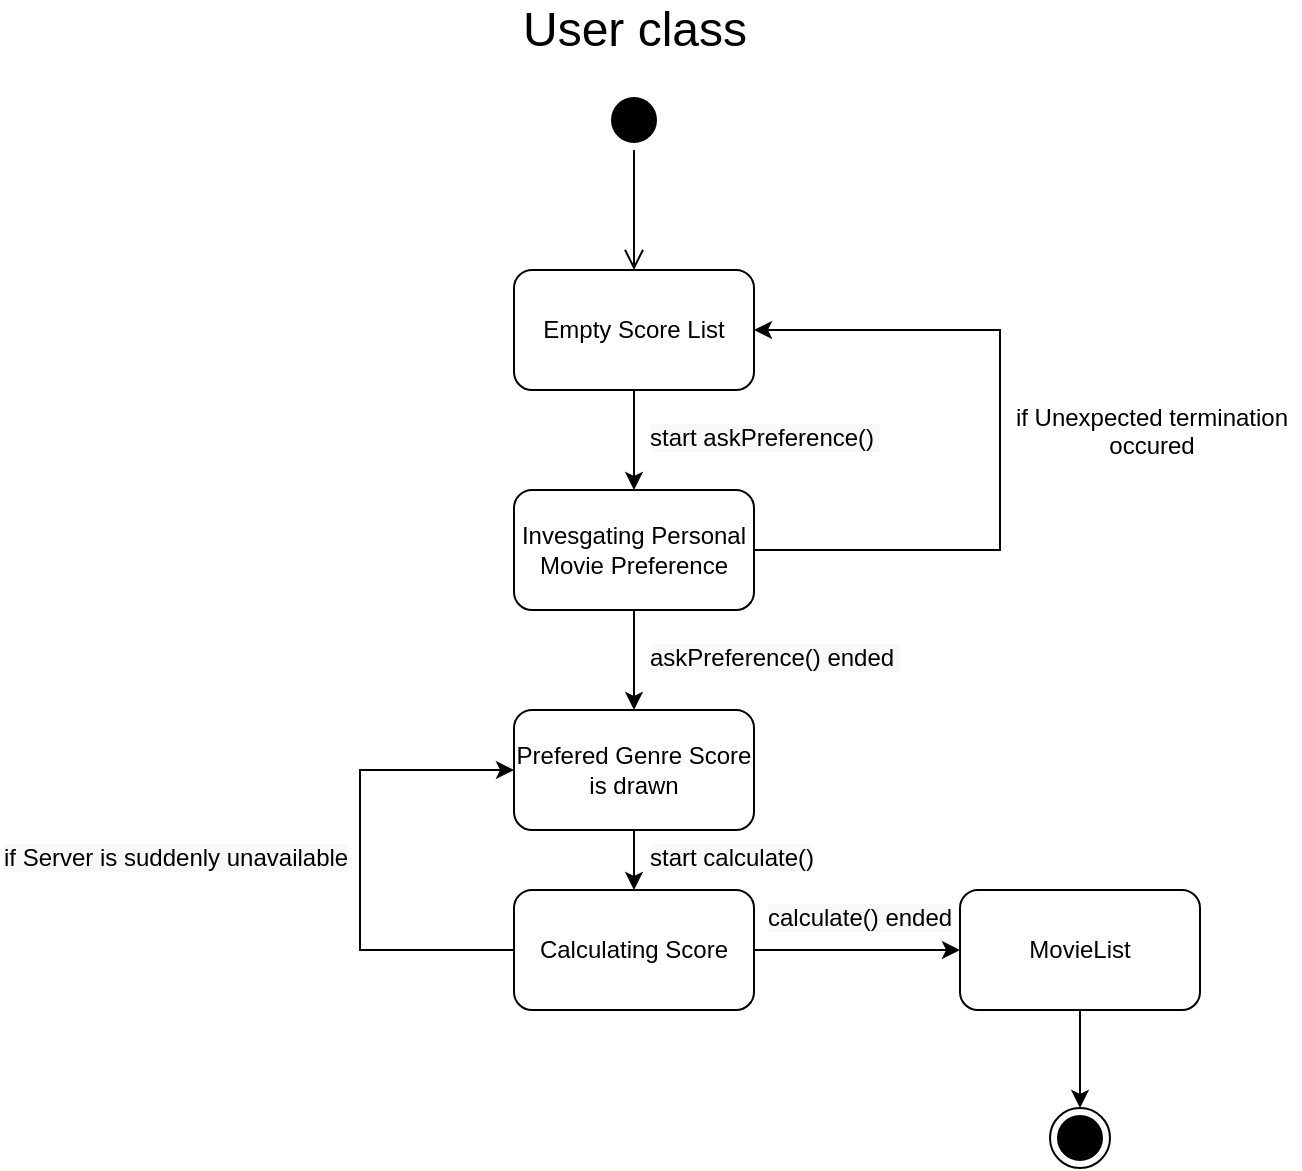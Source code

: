 <mxfile version="14.5.1" type="device" pages="3"><diagram id="JLu0gfOX7xaMHAZME9z_" name="Page-1"><mxGraphModel dx="1146" dy="567" grid="1" gridSize="10" guides="1" tooltips="1" connect="1" arrows="1" fold="1" page="1" pageScale="1" pageWidth="827" pageHeight="1169" math="0" shadow="0"><root><mxCell id="0"/><mxCell id="1" parent="0"/><mxCell id="Tg82wD6R6CvKLoS5Acai-1" value="" style="ellipse;html=1;shape=startState;fillColor=#000000;" parent="1" vertex="1"><mxGeometry x="422" y="130" width="30" height="30" as="geometry"/></mxCell><mxCell id="Tg82wD6R6CvKLoS5Acai-2" value="" style="edgeStyle=orthogonalEdgeStyle;html=1;verticalAlign=bottom;endArrow=open;endSize=8;" parent="1" source="Tg82wD6R6CvKLoS5Acai-1" edge="1"><mxGeometry relative="1" as="geometry"><mxPoint x="437" y="220" as="targetPoint"/></mxGeometry></mxCell><mxCell id="Tg82wD6R6CvKLoS5Acai-7" value="Empty Score List" style="rounded=1;whiteSpace=wrap;html=1;strokeColor=#000000;" parent="1" vertex="1"><mxGeometry x="377" y="220" width="120" height="60" as="geometry"/></mxCell><mxCell id="Tg82wD6R6CvKLoS5Acai-16" style="edgeStyle=orthogonalEdgeStyle;rounded=0;orthogonalLoop=1;jettySize=auto;html=1;exitX=0.5;exitY=1;exitDx=0;exitDy=0;entryX=0.5;entryY=0;entryDx=0;entryDy=0;strokeColor=#000000;" parent="1" source="Tg82wD6R6CvKLoS5Acai-11" target="5IjWXHLAcRsRQz8BbpSe-9" edge="1"><mxGeometry relative="1" as="geometry"/></mxCell><mxCell id="Tg82wD6R6CvKLoS5Acai-11" value="Prefered Genre Score is drawn" style="rounded=1;whiteSpace=wrap;html=1;strokeColor=#000000;" parent="1" vertex="1"><mxGeometry x="377" y="440" width="120" height="60" as="geometry"/></mxCell><mxCell id="Tg82wD6R6CvKLoS5Acai-14" value="" style="endArrow=classic;html=1;strokeColor=#000000;exitX=0.5;exitY=1;exitDx=0;exitDy=0;" parent="1" source="Tg82wD6R6CvKLoS5Acai-7" edge="1"><mxGeometry width="50" height="50" relative="1" as="geometry"><mxPoint x="360" y="330" as="sourcePoint"/><mxPoint x="437" y="330" as="targetPoint"/></mxGeometry></mxCell><mxCell id="Tg82wD6R6CvKLoS5Acai-20" style="edgeStyle=orthogonalEdgeStyle;rounded=0;orthogonalLoop=1;jettySize=auto;html=1;exitX=0.5;exitY=1;exitDx=0;exitDy=0;entryX=0.5;entryY=0;entryDx=0;entryDy=0;strokeColor=#000000;" parent="1" source="Tg82wD6R6CvKLoS5Acai-15" target="Tg82wD6R6CvKLoS5Acai-19" edge="1"><mxGeometry relative="1" as="geometry"/></mxCell><mxCell id="Tg82wD6R6CvKLoS5Acai-15" value="MovieList" style="rounded=1;whiteSpace=wrap;html=1;strokeColor=#000000;" parent="1" vertex="1"><mxGeometry x="600" y="530" width="120" height="60" as="geometry"/></mxCell><mxCell id="Tg82wD6R6CvKLoS5Acai-17" value="&lt;span style=&quot;color: rgb(0 , 0 , 0) ; font-family: &amp;#34;helvetica&amp;#34; ; font-size: 12px ; font-style: normal ; font-weight: 400 ; letter-spacing: normal ; text-align: center ; text-indent: 0px ; text-transform: none ; word-spacing: 0px ; background-color: rgb(248 , 249 , 250) ; display: inline ; float: none&quot;&gt;start askPreference()&amp;nbsp;&lt;/span&gt;" style="text;whiteSpace=wrap;html=1;" parent="1" vertex="1"><mxGeometry x="443" y="290" width="137" height="30" as="geometry"/></mxCell><mxCell id="Tg82wD6R6CvKLoS5Acai-18" value="&lt;span style=&quot;color: rgb(0 , 0 , 0) ; font-family: &amp;#34;helvetica&amp;#34; ; font-size: 12px ; font-style: normal ; font-weight: 400 ; letter-spacing: normal ; text-align: center ; text-indent: 0px ; text-transform: none ; word-spacing: 0px ; background-color: rgb(248 , 249 , 250) ; display: inline ; float: none&quot;&gt;start calculate()&lt;/span&gt;" style="text;whiteSpace=wrap;html=1;" parent="1" vertex="1"><mxGeometry x="443" y="500" width="100" height="30" as="geometry"/></mxCell><mxCell id="Tg82wD6R6CvKLoS5Acai-19" value="" style="ellipse;html=1;shape=endState;fillColor=#000000;" parent="1" vertex="1"><mxGeometry x="645" y="639" width="30" height="30" as="geometry"/></mxCell><mxCell id="Tg82wD6R6CvKLoS5Acai-21" value="User class" style="text;html=1;align=center;verticalAlign=middle;resizable=0;points=[];autosize=1;strokeColor=none;fontSize=24;" parent="1" vertex="1"><mxGeometry x="372" y="85" width="130" height="30" as="geometry"/></mxCell><mxCell id="5IjWXHLAcRsRQz8BbpSe-4" style="edgeStyle=orthogonalEdgeStyle;rounded=0;orthogonalLoop=1;jettySize=auto;html=1;exitX=1;exitY=0.5;exitDx=0;exitDy=0;entryX=1;entryY=0.5;entryDx=0;entryDy=0;" edge="1" parent="1" source="5IjWXHLAcRsRQz8BbpSe-1" target="Tg82wD6R6CvKLoS5Acai-7"><mxGeometry relative="1" as="geometry"><Array as="points"><mxPoint x="620" y="360"/><mxPoint x="620" y="250"/></Array></mxGeometry></mxCell><mxCell id="5IjWXHLAcRsRQz8BbpSe-1" value="Invesgating Personal Movie Preference" style="rounded=1;whiteSpace=wrap;html=1;strokeColor=#000000;" vertex="1" parent="1"><mxGeometry x="377" y="330" width="120" height="60" as="geometry"/></mxCell><mxCell id="5IjWXHLAcRsRQz8BbpSe-2" value="" style="endArrow=classic;html=1;strokeColor=#000000;exitX=0.5;exitY=1;exitDx=0;exitDy=0;" edge="1" parent="1" source="5IjWXHLAcRsRQz8BbpSe-1" target="Tg82wD6R6CvKLoS5Acai-11"><mxGeometry width="50" height="50" relative="1" as="geometry"><mxPoint x="520" y="390.0" as="sourcePoint"/><mxPoint x="520" y="440.0" as="targetPoint"/></mxGeometry></mxCell><mxCell id="5IjWXHLAcRsRQz8BbpSe-3" value="&lt;span style=&quot;color: rgb(0 , 0 , 0) ; font-family: &amp;#34;helvetica&amp;#34; ; font-size: 12px ; font-style: normal ; font-weight: 400 ; letter-spacing: normal ; text-align: center ; text-indent: 0px ; text-transform: none ; word-spacing: 0px ; background-color: rgb(248 , 249 , 250) ; display: inline ; float: none&quot;&gt;askPreference() ended&amp;nbsp;&lt;/span&gt;" style="text;whiteSpace=wrap;html=1;" vertex="1" parent="1"><mxGeometry x="443" y="400" width="137" height="30" as="geometry"/></mxCell><mxCell id="5IjWXHLAcRsRQz8BbpSe-5" value="&lt;div style=&quot;text-align: center&quot;&gt;&lt;span&gt;&lt;font face=&quot;helvetica&quot;&gt;if Unexpected termination occured&lt;/font&gt;&lt;/span&gt;&lt;/div&gt;" style="text;whiteSpace=wrap;html=1;" vertex="1" parent="1"><mxGeometry x="620" y="280" width="150" height="40" as="geometry"/></mxCell><mxCell id="5IjWXHLAcRsRQz8BbpSe-10" style="edgeStyle=orthogonalEdgeStyle;rounded=0;orthogonalLoop=1;jettySize=auto;html=1;entryX=0;entryY=0.5;entryDx=0;entryDy=0;" edge="1" parent="1" source="5IjWXHLAcRsRQz8BbpSe-9" target="Tg82wD6R6CvKLoS5Acai-15"><mxGeometry relative="1" as="geometry"/></mxCell><mxCell id="5IjWXHLAcRsRQz8BbpSe-12" style="edgeStyle=orthogonalEdgeStyle;rounded=0;orthogonalLoop=1;jettySize=auto;html=1;exitX=0;exitY=0.5;exitDx=0;exitDy=0;entryX=0;entryY=0.5;entryDx=0;entryDy=0;" edge="1" parent="1" source="5IjWXHLAcRsRQz8BbpSe-9" target="Tg82wD6R6CvKLoS5Acai-11"><mxGeometry relative="1" as="geometry"><mxPoint x="340" y="460" as="targetPoint"/><Array as="points"><mxPoint x="300" y="560"/><mxPoint x="300" y="470"/></Array></mxGeometry></mxCell><mxCell id="5IjWXHLAcRsRQz8BbpSe-9" value="Calculating Score" style="rounded=1;whiteSpace=wrap;html=1;strokeColor=#000000;" vertex="1" parent="1"><mxGeometry x="377" y="530" width="120" height="60" as="geometry"/></mxCell><mxCell id="5IjWXHLAcRsRQz8BbpSe-11" value="&lt;span style=&quot;color: rgb(0 , 0 , 0) ; font-family: &amp;#34;helvetica&amp;#34; ; font-size: 12px ; font-style: normal ; font-weight: 400 ; letter-spacing: normal ; text-align: center ; text-indent: 0px ; text-transform: none ; word-spacing: 0px ; background-color: rgb(248 , 249 , 250) ; display: inline ; float: none&quot;&gt;calculate() ended&lt;/span&gt;" style="text;whiteSpace=wrap;html=1;" vertex="1" parent="1"><mxGeometry x="502" y="530" width="100" height="30" as="geometry"/></mxCell><mxCell id="5IjWXHLAcRsRQz8BbpSe-13" value="&lt;span style=&quot;color: rgb(0 , 0 , 0) ; font-family: &amp;#34;helvetica&amp;#34; ; font-size: 12px ; font-style: normal ; font-weight: 400 ; letter-spacing: normal ; text-align: center ; text-indent: 0px ; text-transform: none ; word-spacing: 0px ; background-color: rgb(248 , 249 , 250) ; display: inline ; float: none&quot;&gt;if Server is suddenly unavailable&lt;/span&gt;" style="text;whiteSpace=wrap;html=1;" vertex="1" parent="1"><mxGeometry x="120" y="500" width="180" height="30" as="geometry"/></mxCell></root></mxGraphModel></diagram><diagram id="K_XgKVCn6kIniGL9kE0S" name="Page-2"><mxGraphModel dx="1146" dy="567" grid="1" gridSize="10" guides="1" tooltips="1" connect="1" arrows="1" fold="1" page="1" pageScale="1" pageWidth="827" pageHeight="1169" math="0" shadow="0"><root><mxCell id="qRpAFmCsUt_9xOa_eeTv-0"/><mxCell id="qRpAFmCsUt_9xOa_eeTv-1" parent="qRpAFmCsUt_9xOa_eeTv-0"/><mxCell id="R5FSfqJNHsY4L7wArayZ-0" value="" style="ellipse;html=1;shape=startState;fillColor=#000000;" parent="qRpAFmCsUt_9xOa_eeTv-1" vertex="1"><mxGeometry x="422" y="130" width="30" height="30" as="geometry"/></mxCell><mxCell id="R5FSfqJNHsY4L7wArayZ-2" value="Standby" style="rounded=1;whiteSpace=wrap;html=1;strokeColor=#000000;" parent="qRpAFmCsUt_9xOa_eeTv-1" vertex="1"><mxGeometry x="377" y="210" width="120" height="60" as="geometry"/></mxCell><mxCell id="R5FSfqJNHsY4L7wArayZ-3" style="edgeStyle=orthogonalEdgeStyle;rounded=0;orthogonalLoop=1;jettySize=auto;html=1;exitX=0.5;exitY=1;exitDx=0;exitDy=0;entryX=0.5;entryY=0;entryDx=0;entryDy=0;strokeColor=#000000;" parent="qRpAFmCsUt_9xOa_eeTv-1" source="R5FSfqJNHsY4L7wArayZ-4" target="R5FSfqJNHsY4L7wArayZ-7" edge="1"><mxGeometry relative="1" as="geometry"/></mxCell><mxCell id="R5FSfqJNHsY4L7wArayZ-4" value="User Genre Score Received" style="rounded=1;whiteSpace=wrap;html=1;strokeColor=#000000;" parent="qRpAFmCsUt_9xOa_eeTv-1" vertex="1"><mxGeometry x="377" y="330" width="120" height="60" as="geometry"/></mxCell><mxCell id="R5FSfqJNHsY4L7wArayZ-5" value="" style="endArrow=classic;html=1;strokeColor=#000000;entryX=0.5;entryY=0;entryDx=0;entryDy=0;exitX=0.5;exitY=1;exitDx=0;exitDy=0;" parent="qRpAFmCsUt_9xOa_eeTv-1" source="R5FSfqJNHsY4L7wArayZ-2" target="R5FSfqJNHsY4L7wArayZ-4" edge="1"><mxGeometry width="50" height="50" relative="1" as="geometry"><mxPoint x="360" y="330" as="sourcePoint"/><mxPoint x="410" y="280" as="targetPoint"/></mxGeometry></mxCell><mxCell id="R5FSfqJNHsY4L7wArayZ-6" style="edgeStyle=orthogonalEdgeStyle;rounded=0;orthogonalLoop=1;jettySize=auto;html=1;entryX=0.5;entryY=0;entryDx=0;entryDy=0;strokeColor=#000000;exitX=0.5;exitY=1;exitDx=0;exitDy=0;" parent="qRpAFmCsUt_9xOa_eeTv-1" source="R5FSfqJNHsY4L7wArayZ-7" target="cVH3NcQH-gECBRJoa5aG-2" edge="1"><mxGeometry relative="1" as="geometry"><mxPoint x="377" y="728.97" as="sourcePoint"/></mxGeometry></mxCell><mxCell id="R5FSfqJNHsY4L7wArayZ-7" value="Making list from received score" style="rounded=1;whiteSpace=wrap;html=1;strokeColor=#000000;" parent="qRpAFmCsUt_9xOa_eeTv-1" vertex="1"><mxGeometry x="377" y="450" width="120" height="60" as="geometry"/></mxCell><mxCell id="R5FSfqJNHsY4L7wArayZ-8" value="&lt;span style=&quot;color: rgb(0 , 0 , 0) ; font-family: &amp;#34;helvetica&amp;#34; ; font-size: 12px ; font-style: normal ; font-weight: 400 ; letter-spacing: normal ; text-align: center ; text-indent: 0px ; text-transform: none ; word-spacing: 0px ; background-color: rgb(248 , 249 , 250) ; display: inline ; float: none&quot;&gt;if calculate() is called&lt;/span&gt;" style="text;whiteSpace=wrap;html=1;" parent="qRpAFmCsUt_9xOa_eeTv-1" vertex="1"><mxGeometry x="443" y="280" width="120" height="30" as="geometry"/></mxCell><mxCell id="R5FSfqJNHsY4L7wArayZ-9" value="&lt;div style=&quot;text-align: center&quot;&gt;&lt;span&gt;&lt;font face=&quot;helvetica&quot;&gt;if unexpected error occured&lt;/font&gt;&lt;/span&gt;&lt;/div&gt;" style="text;whiteSpace=wrap;html=1;" parent="qRpAFmCsUt_9xOa_eeTv-1" vertex="1"><mxGeometry x="220" y="480" width="150" height="30" as="geometry"/></mxCell><mxCell id="R5FSfqJNHsY4L7wArayZ-11" value="OverallCal class" style="text;html=1;align=center;verticalAlign=middle;resizable=0;points=[];autosize=1;strokeColor=none;fontSize=24;" parent="qRpAFmCsUt_9xOa_eeTv-1" vertex="1"><mxGeometry x="342" y="85" width="190" height="30" as="geometry"/></mxCell><mxCell id="cVH3NcQH-gECBRJoa5aG-0" value="" style="endArrow=classic;html=1;strokeColor=#000000;entryX=0.5;entryY=0;entryDx=0;entryDy=0;exitX=0.5;exitY=1;exitDx=0;exitDy=0;" edge="1" parent="qRpAFmCsUt_9xOa_eeTv-1" source="R5FSfqJNHsY4L7wArayZ-0" target="R5FSfqJNHsY4L7wArayZ-2"><mxGeometry width="50" height="50" relative="1" as="geometry"><mxPoint x="733" y="105.0" as="sourcePoint"/><mxPoint x="590" y="185.0" as="targetPoint"/></mxGeometry></mxCell><mxCell id="cVH3NcQH-gECBRJoa5aG-1" style="edgeStyle=orthogonalEdgeStyle;rounded=0;orthogonalLoop=1;jettySize=auto;html=1;exitX=0.5;exitY=1;exitDx=0;exitDy=0;entryX=0.5;entryY=0;entryDx=0;entryDy=0;strokeColor=#000000;" edge="1" parent="qRpAFmCsUt_9xOa_eeTv-1" source="cVH3NcQH-gECBRJoa5aG-2" target="cVH3NcQH-gECBRJoa5aG-3"><mxGeometry relative="1" as="geometry"/></mxCell><mxCell id="cVH3NcQH-gECBRJoa5aG-2" value="Generated Recommendation List" style="rounded=1;whiteSpace=wrap;html=1;strokeColor=#000000;" vertex="1" parent="qRpAFmCsUt_9xOa_eeTv-1"><mxGeometry x="377" y="560" width="120" height="60" as="geometry"/></mxCell><mxCell id="cVH3NcQH-gECBRJoa5aG-3" value="" style="ellipse;html=1;shape=endState;fillColor=#000000;" vertex="1" parent="qRpAFmCsUt_9xOa_eeTv-1"><mxGeometry x="422" y="670" width="30" height="30" as="geometry"/></mxCell><mxCell id="cVH3NcQH-gECBRJoa5aG-4" value="&lt;div style=&quot;text-align: center&quot;&gt;&lt;span&gt;&lt;font face=&quot;helvetica&quot;&gt;matching() ended&lt;/font&gt;&lt;/span&gt;&lt;/div&gt;" style="text;whiteSpace=wrap;html=1;" vertex="1" parent="qRpAFmCsUt_9xOa_eeTv-1"><mxGeometry x="443" y="520" width="100" height="30" as="geometry"/></mxCell><mxCell id="cVH3NcQH-gECBRJoa5aG-5" style="edgeStyle=orthogonalEdgeStyle;rounded=0;orthogonalLoop=1;jettySize=auto;html=1;exitX=0;exitY=0.5;exitDx=0;exitDy=0;strokeColor=#000000;entryX=0.5;entryY=1;entryDx=0;entryDy=0;" edge="1" parent="qRpAFmCsUt_9xOa_eeTv-1" source="R5FSfqJNHsY4L7wArayZ-7" target="cVH3NcQH-gECBRJoa5aG-6"><mxGeometry relative="1" as="geometry"><mxPoint x="447" y="400.0" as="sourcePoint"/><mxPoint x="140" y="450" as="targetPoint"/><Array as="points"><mxPoint x="250" y="480"/></Array></mxGeometry></mxCell><mxCell id="cVH3NcQH-gECBRJoa5aG-6" value="Matching Failed" style="rounded=1;whiteSpace=wrap;html=1;strokeColor=#000000;" vertex="1" parent="qRpAFmCsUt_9xOa_eeTv-1"><mxGeometry x="190" y="330" width="120" height="60" as="geometry"/></mxCell><mxCell id="cVH3NcQH-gECBRJoa5aG-7" style="edgeStyle=orthogonalEdgeStyle;rounded=0;orthogonalLoop=1;jettySize=auto;html=1;exitX=0.5;exitY=0;exitDx=0;exitDy=0;strokeColor=#000000;" edge="1" parent="qRpAFmCsUt_9xOa_eeTv-1" source="cVH3NcQH-gECBRJoa5aG-6" target="R5FSfqJNHsY4L7wArayZ-2"><mxGeometry relative="1" as="geometry"><mxPoint x="387" y="490" as="sourcePoint"/><mxPoint x="260" y="400.0" as="targetPoint"/><Array as="points"><mxPoint x="250" y="240"/></Array></mxGeometry></mxCell><mxCell id="cVH3NcQH-gECBRJoa5aG-8" value="&lt;span style=&quot;color: rgb(0 , 0 , 0) ; font-family: &amp;#34;helvetica&amp;#34; ; font-size: 12px ; font-style: normal ; font-weight: 400 ; letter-spacing: normal ; text-align: center ; text-indent: 0px ; text-transform: none ; word-spacing: 0px ; background-color: rgb(248 , 249 , 250) ; display: inline ; float: none&quot;&gt;recall&lt;/span&gt;" style="text;whiteSpace=wrap;html=1;" vertex="1" parent="qRpAFmCsUt_9xOa_eeTv-1"><mxGeometry x="250" y="210" width="50" height="30" as="geometry"/></mxCell><mxCell id="cVH3NcQH-gECBRJoa5aG-9" value="&lt;div style=&quot;text-align: center&quot;&gt;&lt;span&gt;&lt;font face=&quot;helvetica&quot;&gt;start matching()&lt;/font&gt;&lt;/span&gt;&lt;/div&gt;" style="text;whiteSpace=wrap;html=1;" vertex="1" parent="qRpAFmCsUt_9xOa_eeTv-1"><mxGeometry x="443" y="410" width="100" height="30" as="geometry"/></mxCell></root></mxGraphModel></diagram><diagram id="v0Gfnuo12p0JKTtaAKh4" name="Page-3"><mxGraphModel dx="1146" dy="567" grid="1" gridSize="10" guides="1" tooltips="1" connect="1" arrows="1" fold="1" page="1" pageScale="1" pageWidth="827" pageHeight="1169" math="0" shadow="0"><root><mxCell id="erchfyIql9aFRN5LVXgp-0"/><mxCell id="erchfyIql9aFRN5LVXgp-1" parent="erchfyIql9aFRN5LVXgp-0"/><mxCell id="erchfyIql9aFRN5LVXgp-2" value="" style="ellipse;html=1;shape=startState;fillColor=#000000;" parent="erchfyIql9aFRN5LVXgp-1" vertex="1"><mxGeometry x="422" y="130" width="30" height="30" as="geometry"/></mxCell><mxCell id="erchfyIql9aFRN5LVXgp-3" value="" style="edgeStyle=orthogonalEdgeStyle;html=1;verticalAlign=bottom;endArrow=open;endSize=8;" parent="erchfyIql9aFRN5LVXgp-1" source="erchfyIql9aFRN5LVXgp-2" edge="1"><mxGeometry relative="1" as="geometry"><mxPoint x="437" y="220" as="targetPoint"/></mxGeometry></mxCell><mxCell id="erchfyIql9aFRN5LVXgp-4" value="Standby" style="rounded=1;whiteSpace=wrap;html=1;strokeColor=#000000;" parent="erchfyIql9aFRN5LVXgp-1" vertex="1"><mxGeometry x="377" y="220" width="120" height="60" as="geometry"/></mxCell><mxCell id="erchfyIql9aFRN5LVXgp-5" style="edgeStyle=orthogonalEdgeStyle;rounded=0;orthogonalLoop=1;jettySize=auto;html=1;entryX=0.5;entryY=0;entryDx=0;entryDy=0;strokeColor=#000000;" parent="erchfyIql9aFRN5LVXgp-1" target="erchfyIql9aFRN5LVXgp-9" edge="1"><mxGeometry relative="1" as="geometry"><mxPoint x="500" y="250" as="sourcePoint"/></mxGeometry></mxCell><mxCell id="erchfyIql9aFRN5LVXgp-6" value="Displaying Preference Window" style="rounded=1;whiteSpace=wrap;html=1;strokeColor=#000000;" parent="erchfyIql9aFRN5LVXgp-1" vertex="1"><mxGeometry x="220" y="350" width="120" height="60" as="geometry"/></mxCell><mxCell id="erchfyIql9aFRN5LVXgp-8" style="edgeStyle=orthogonalEdgeStyle;rounded=0;orthogonalLoop=1;jettySize=auto;html=1;exitX=0.5;exitY=1;exitDx=0;exitDy=0;entryX=0.5;entryY=0;entryDx=0;entryDy=0;strokeColor=#000000;" parent="erchfyIql9aFRN5LVXgp-1" source="erchfyIql9aFRN5LVXgp-4" target="erchfyIql9aFRN5LVXgp-12" edge="1"><mxGeometry relative="1" as="geometry"><Array as="points"/></mxGeometry></mxCell><mxCell id="erchfyIql9aFRN5LVXgp-9" value="Displaying Movie Info" style="rounded=1;whiteSpace=wrap;html=1;strokeColor=#000000;" parent="erchfyIql9aFRN5LVXgp-1" vertex="1"><mxGeometry x="540" y="350" width="120" height="60" as="geometry"/></mxCell><mxCell id="erchfyIql9aFRN5LVXgp-10" value="&lt;div style=&quot;text-align: center&quot;&gt;&lt;span&gt;&lt;font face=&quot;helvetica&quot;&gt;askPreferenceWindow() asked&lt;/font&gt;&lt;/span&gt;&lt;/div&gt;" style="text;whiteSpace=wrap;html=1;" parent="erchfyIql9aFRN5LVXgp-1" vertex="1"><mxGeometry x="110" y="290" width="170" height="30" as="geometry"/></mxCell><mxCell id="erchfyIql9aFRN5LVXgp-11" value="&lt;div style=&quot;text-align: center&quot;&gt;&lt;span&gt;&lt;font face=&quot;helvetica&quot;&gt;provideMovieInfo() asked&lt;/font&gt;&lt;/span&gt;&lt;/div&gt;" style="text;whiteSpace=wrap;html=1;" parent="erchfyIql9aFRN5LVXgp-1" vertex="1"><mxGeometry x="600" y="290" width="154" height="30" as="geometry"/></mxCell><mxCell id="erchfyIql9aFRN5LVXgp-12" value="" style="ellipse;html=1;shape=endState;fillColor=#000000;" parent="erchfyIql9aFRN5LVXgp-1" vertex="1"><mxGeometry x="422" y="580" width="30" height="30" as="geometry"/></mxCell><mxCell id="erchfyIql9aFRN5LVXgp-13" value="UI class" style="text;html=1;align=center;verticalAlign=middle;resizable=0;points=[];autosize=1;strokeColor=none;fontSize=24;" parent="erchfyIql9aFRN5LVXgp-1" vertex="1"><mxGeometry x="387" y="85" width="100" height="30" as="geometry"/></mxCell><mxCell id="edBYeGU9IecRys5qLAV0-0" style="edgeStyle=orthogonalEdgeStyle;rounded=0;orthogonalLoop=1;jettySize=auto;html=1;entryX=0.5;entryY=0;entryDx=0;entryDy=0;strokeColor=#000000;exitX=0;exitY=0.5;exitDx=0;exitDy=0;" edge="1" parent="erchfyIql9aFRN5LVXgp-1" source="erchfyIql9aFRN5LVXgp-4" target="erchfyIql9aFRN5LVXgp-6"><mxGeometry relative="1" as="geometry"><mxPoint x="510" y="260.0" as="sourcePoint"/><mxPoint x="630" y="360.0" as="targetPoint"/><Array as="points"><mxPoint x="280" y="250"/></Array></mxGeometry></mxCell><mxCell id="edBYeGU9IecRys5qLAV0-1" value="&lt;div style=&quot;text-align: center&quot;&gt;&lt;font face=&quot;helvetica&quot;&gt;User terminated&lt;/font&gt;&lt;/div&gt;" style="text;whiteSpace=wrap;html=1;" vertex="1" parent="erchfyIql9aFRN5LVXgp-1"><mxGeometry x="440" y="510" width="154" height="30" as="geometry"/></mxCell><mxCell id="edBYeGU9IecRys5qLAV0-2" style="edgeStyle=orthogonalEdgeStyle;rounded=0;orthogonalLoop=1;jettySize=auto;html=1;entryX=0.25;entryY=1;entryDx=0;entryDy=0;strokeColor=#000000;exitX=0.5;exitY=1;exitDx=0;exitDy=0;" edge="1" parent="erchfyIql9aFRN5LVXgp-1" source="erchfyIql9aFRN5LVXgp-6" target="erchfyIql9aFRN5LVXgp-4"><mxGeometry relative="1" as="geometry"><mxPoint x="387" y="260.0" as="sourcePoint"/><mxPoint x="290" y="360.0" as="targetPoint"/><Array as="points"><mxPoint x="280" y="470"/><mxPoint x="407" y="470"/></Array></mxGeometry></mxCell><mxCell id="edBYeGU9IecRys5qLAV0-3" style="edgeStyle=orthogonalEdgeStyle;rounded=0;orthogonalLoop=1;jettySize=auto;html=1;entryX=0.75;entryY=1;entryDx=0;entryDy=0;strokeColor=#000000;exitX=0.75;exitY=1;exitDx=0;exitDy=0;" edge="1" parent="erchfyIql9aFRN5LVXgp-1" source="erchfyIql9aFRN5LVXgp-9" target="erchfyIql9aFRN5LVXgp-4"><mxGeometry relative="1" as="geometry"><mxPoint x="510" y="260.0" as="sourcePoint"/><mxPoint x="630" y="360.0" as="targetPoint"/><Array as="points"><mxPoint x="600" y="410"/><mxPoint x="600" y="470"/><mxPoint x="467" y="470"/></Array></mxGeometry></mxCell><mxCell id="edBYeGU9IecRys5qLAV0-4" value="&lt;div style=&quot;text-align: center&quot;&gt;&lt;font face=&quot;helvetica&quot;&gt;Displaying ended&lt;/font&gt;&lt;/div&gt;&lt;span style=&quot;color: rgba(0 , 0 , 0 , 0) ; font-family: monospace ; font-size: 0px&quot;&gt;%3CmxGraphModel%3E%3Croot%3E%3CmxCell%20id%3D%220%22%2F%3E%3CmxCell%20id%3D%221%22%20parent%3D%220%22%2F%3E%3CmxCell%20id%3D%222%22%20value%3D%22%26lt%3Bdiv%20style%3D%26quot%3Btext-align%3A%20center%26quot%3B%26gt%3B%26lt%3Bspan%26gt%3B%26lt%3Bfont%20face%3D%26quot%3Bhelvetica%26quot%3B%26gt%3BprovideMovieInfo()%20asked%26lt%3B%2Ffont%26gt%3B%26lt%3B%2Fspan%26gt%3B%26lt%3B%2Fdiv%26gt%3B%22%20style%3D%22text%3BwhiteSpace%3Dwrap%3Bhtml%3D1%3B%22%20vertex%3D%221%22%20parent%3D%221%22%3E%3CmxGeometry%20x%3D%22626%22%20y%3D%22310%22%20width%3D%22154%22%20height%3D%2230%22%20as%3D%22geometry%22%2F%3E%3C%2FmxCell%3E%3C%2Froot%3E%3C%2FmxGraphModel%3E&lt;/span&gt;" style="text;whiteSpace=wrap;html=1;" vertex="1" parent="erchfyIql9aFRN5LVXgp-1"><mxGeometry x="298" y="470" width="102" height="30" as="geometry"/></mxCell><mxCell id="edBYeGU9IecRys5qLAV0-5" value="&lt;div style=&quot;text-align: center&quot;&gt;&lt;font face=&quot;helvetica&quot;&gt;Displaying ended&lt;/font&gt;&lt;/div&gt;&lt;span style=&quot;color: rgba(0 , 0 , 0 , 0) ; font-family: monospace ; font-size: 0px&quot;&gt;%3CmxGraphModel%3E%3Croot%3E%3CmxCell%20id%3D%220%22%2F%3E%3CmxCell%20id%3D%221%22%20parent%3D%220%22%2F%3E%3CmxCell%20id%3D%222%22%20value%3D%22%26lt%3Bdiv%20style%3D%26quot%3Btext-align%3A%20center%26quot%3B%26gt%3B%26lt%3Bspan%26gt%3B%26lt%3Bfont%20face%3D%26quot%3Bhelvetica%26quot%3B%26gt%3BprovideMovieInfo()%20asked%26lt%3B%2Ffont%26gt%3B%26lt%3B%2Fspan%26gt%3B%26lt%3B%2Fdiv%26gt%3B%22%20style%3D%22text%3BwhiteSpace%3Dwrap%3Bhtml%3D1%3B%22%20vertex%3D%221%22%20parent%3D%221%22%3E%3CmxGeometry%20x%3D%22626%22%20y%3D%22310%22%20width%3D%22154%22%20height%3D%2230%22%20as%3D%22geometry%22%2F%3E%3C%2FmxCell%3E%3C%2Froot%3E%3C%2FmxGraphModel%3E&lt;/span&gt;" style="text;whiteSpace=wrap;html=1;" vertex="1" parent="erchfyIql9aFRN5LVXgp-1"><mxGeometry x="497" y="470" width="103" height="30" as="geometry"/></mxCell></root></mxGraphModel></diagram></mxfile>